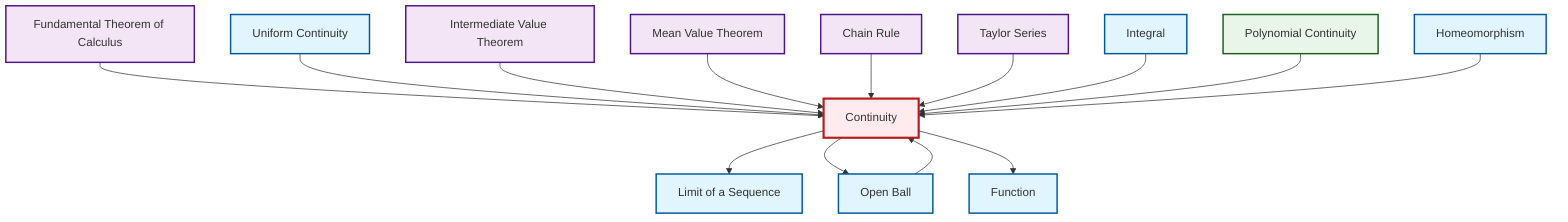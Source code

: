graph TD
    classDef definition fill:#e1f5fe,stroke:#01579b,stroke-width:2px
    classDef theorem fill:#f3e5f5,stroke:#4a148c,stroke-width:2px
    classDef axiom fill:#fff3e0,stroke:#e65100,stroke-width:2px
    classDef example fill:#e8f5e9,stroke:#1b5e20,stroke-width:2px
    classDef current fill:#ffebee,stroke:#b71c1c,stroke-width:3px
    ex-polynomial-continuity["Polynomial Continuity"]:::example
    def-integral["Integral"]:::definition
    def-uniform-continuity["Uniform Continuity"]:::definition
    def-function["Function"]:::definition
    thm-fundamental-calculus["Fundamental Theorem of Calculus"]:::theorem
    thm-taylor-series["Taylor Series"]:::theorem
    def-open-ball["Open Ball"]:::definition
    thm-intermediate-value["Intermediate Value Theorem"]:::theorem
    def-limit["Limit of a Sequence"]:::definition
    thm-mean-value["Mean Value Theorem"]:::theorem
    def-continuity["Continuity"]:::definition
    def-homeomorphism["Homeomorphism"]:::definition
    thm-chain-rule["Chain Rule"]:::theorem
    def-continuity --> def-limit
    thm-fundamental-calculus --> def-continuity
    def-continuity --> def-open-ball
    def-uniform-continuity --> def-continuity
    thm-intermediate-value --> def-continuity
    def-open-ball --> def-continuity
    thm-mean-value --> def-continuity
    def-continuity --> def-function
    thm-chain-rule --> def-continuity
    thm-taylor-series --> def-continuity
    def-integral --> def-continuity
    ex-polynomial-continuity --> def-continuity
    def-homeomorphism --> def-continuity
    class def-continuity current